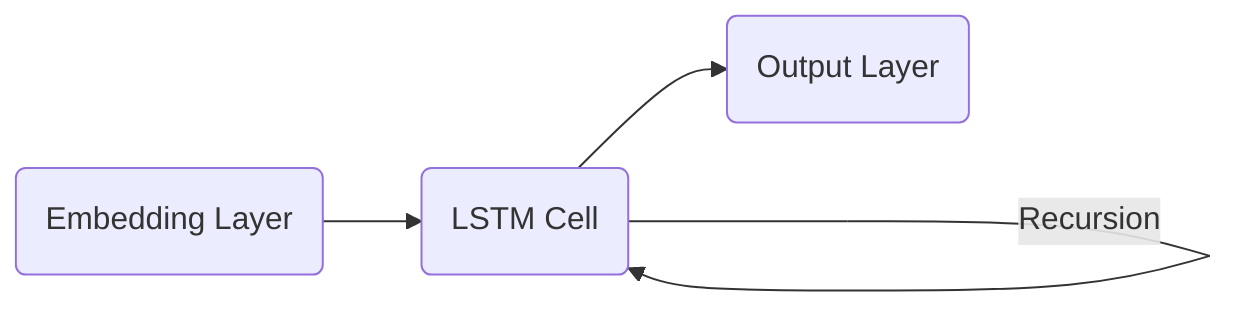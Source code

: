 graph LR
    id1(Embedding Layer) --> id2(LSTM Cell) 
    id2 -->|Recursion| id2
    id2 --> id3(Output Layer)